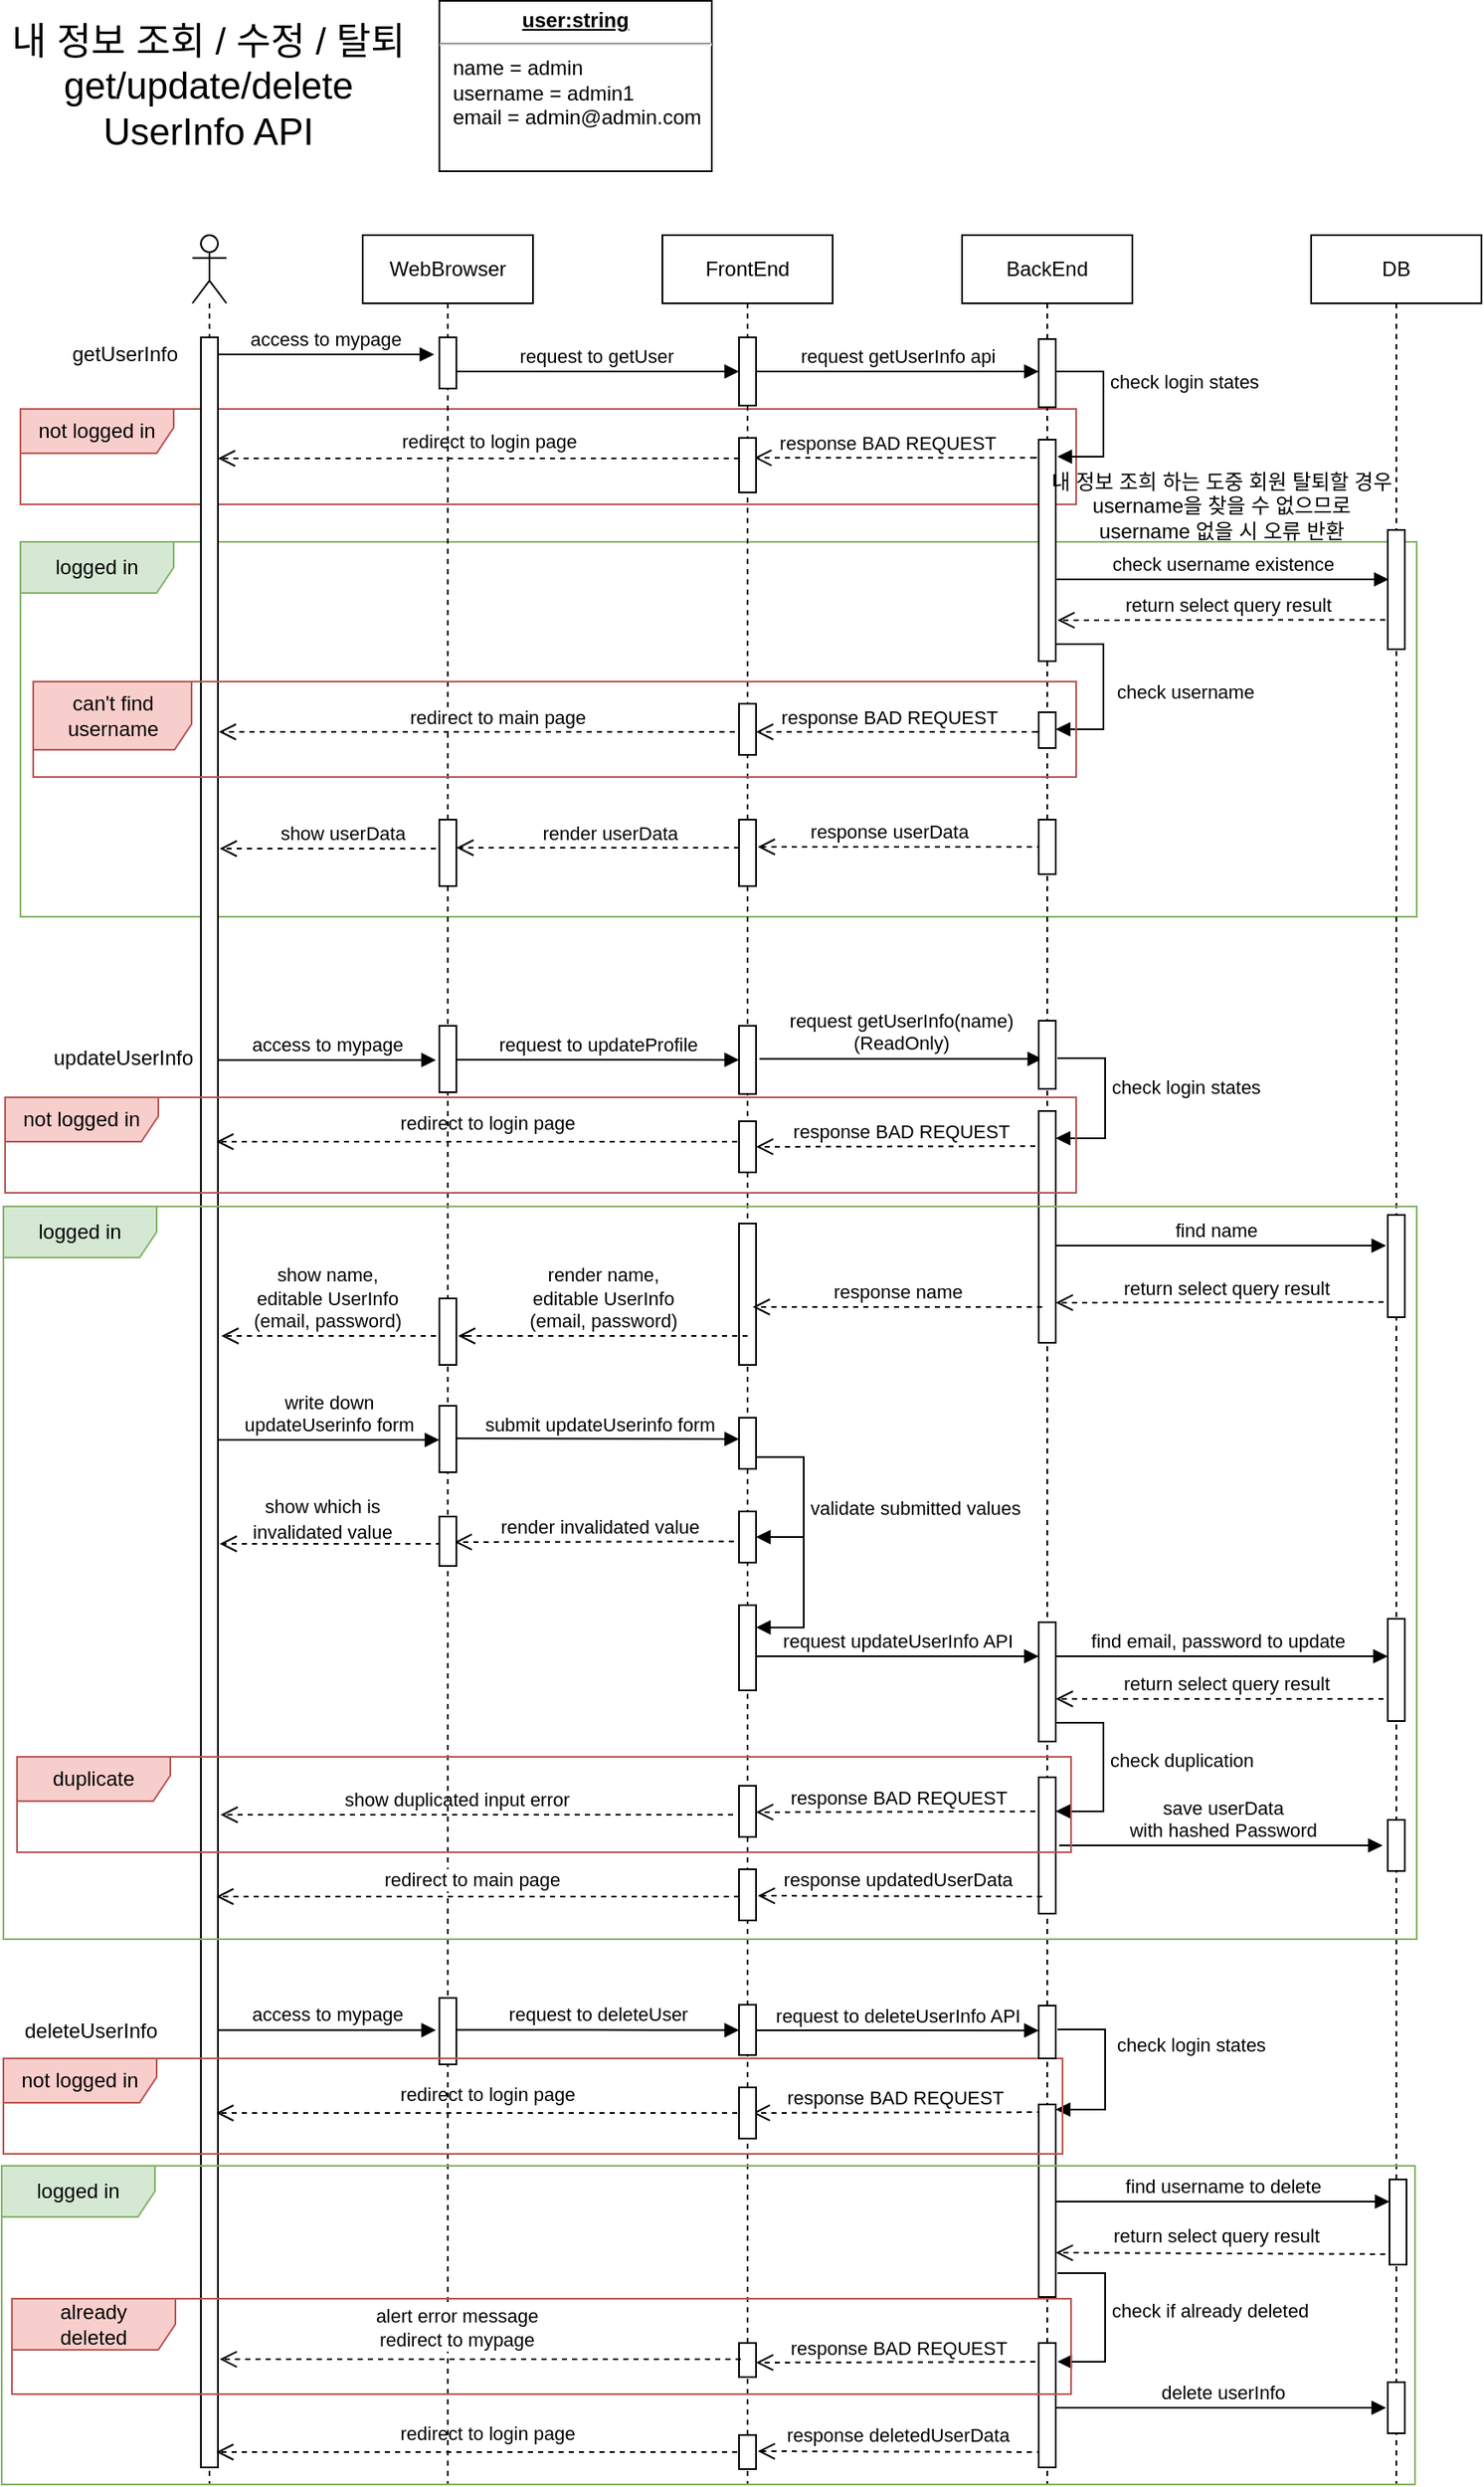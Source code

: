 <mxfile>
    <diagram name="Page-1" id="2YBvvXClWsGukQMizWep">
        <mxGraphModel dx="640" dy="333" grid="1" gridSize="10" guides="1" tooltips="1" connect="1" arrows="1" fold="1" page="1" pageScale="1" pageWidth="850" pageHeight="1100" math="0" shadow="0">
            <root>
                <mxCell id="0"/>
                <mxCell id="1" parent="0"/>
                <mxCell id="114" value="response BAD REQUEST&amp;nbsp;" style="html=1;verticalAlign=bottom;endArrow=open;dashed=1;endSize=8;edgeStyle=elbowEdgeStyle;elbow=vertical;curved=0;rounded=0;" edge="1" parent="1">
                    <mxGeometry x="0.003" relative="1" as="geometry">
                        <mxPoint x="620" y="1261.52" as="sourcePoint"/>
                        <mxPoint x="450" y="1261.99" as="targetPoint"/>
                        <mxPoint as="offset"/>
                    </mxGeometry>
                </mxCell>
                <mxCell id="104" value="response BAD REQUEST" style="html=1;verticalAlign=bottom;endArrow=open;dashed=1;endSize=8;edgeStyle=elbowEdgeStyle;elbow=vertical;curved=0;rounded=0;" edge="1" parent="1">
                    <mxGeometry x="-0.005" relative="1" as="geometry">
                        <mxPoint x="622" y="694.59" as="sourcePoint"/>
                        <mxPoint x="452" y="695.06" as="targetPoint"/>
                        <mxPoint as="offset"/>
                    </mxGeometry>
                </mxCell>
                <mxCell id="ti7OjyQPhwodmMIkzD1--27" value="not logged in" style="shape=umlFrame;whiteSpace=wrap;html=1;pointerEvents=0;fillColor=#f8cecc;strokeColor=#b85450;width=90;height=26;" parent="1" vertex="1">
                    <mxGeometry x="20" y="261.98" width="620" height="56" as="geometry"/>
                </mxCell>
                <mxCell id="96" value="response BAD REQUEST" style="html=1;verticalAlign=bottom;endArrow=open;dashed=1;endSize=8;edgeStyle=elbowEdgeStyle;elbow=vertical;curved=0;rounded=0;" edge="1" parent="1">
                    <mxGeometry x="0.148" relative="1" as="geometry">
                        <mxPoint x="613.95" y="290.67" as="sourcePoint"/>
                        <mxPoint x="450.995" y="290.67" as="targetPoint"/>
                        <mxPoint as="offset"/>
                        <Array as="points">
                            <mxPoint x="623.95" y="290.67"/>
                        </Array>
                    </mxGeometry>
                </mxCell>
                <mxCell id="89" value="find username to delete" style="html=1;verticalAlign=bottom;startArrow=oval;endArrow=block;startSize=8;edgeStyle=elbowEdgeStyle;elbow=horizontal;curved=0;rounded=0;" edge="1" parent="1">
                    <mxGeometry x="0.026" relative="1" as="geometry">
                        <mxPoint x="622" y="1314" as="sourcePoint"/>
                        <mxPoint x="824" y="1314" as="targetPoint"/>
                        <Array as="points">
                            <mxPoint x="811" y="1314"/>
                        </Array>
                        <mxPoint as="offset"/>
                    </mxGeometry>
                </mxCell>
                <mxCell id="82" value="request to deleteUserInfo API" style="html=1;verticalAlign=bottom;startArrow=oval;endArrow=block;startSize=8;edgeStyle=elbowEdgeStyle;elbow=horizontal;curved=0;rounded=0;" parent="1" edge="1">
                    <mxGeometry x="0.026" relative="1" as="geometry">
                        <mxPoint x="448" y="1213.5" as="sourcePoint"/>
                        <mxPoint x="618" y="1213.62" as="targetPoint"/>
                        <Array as="points"/>
                        <mxPoint as="offset"/>
                    </mxGeometry>
                </mxCell>
                <mxCell id="72" value="access to mypage" style="html=1;verticalAlign=bottom;startArrow=oval;endArrow=block;startSize=8;edgeStyle=elbowEdgeStyle;elbow=horizontal;curved=0;rounded=0;" parent="1" edge="1">
                    <mxGeometry x="0.03" relative="1" as="geometry">
                        <mxPoint x="132" y="1213.38" as="sourcePoint"/>
                        <mxPoint x="264" y="1213.38" as="targetPoint"/>
                        <Array as="points">
                            <mxPoint x="190" y="1753.26"/>
                        </Array>
                        <mxPoint as="offset"/>
                    </mxGeometry>
                </mxCell>
                <mxCell id="58" value="show duplicated&amp;nbsp;input error" style="html=1;verticalAlign=bottom;endArrow=open;dashed=1;endSize=8;edgeStyle=elbowEdgeStyle;elbow=vertical;curved=0;rounded=0;" parent="1" edge="1">
                    <mxGeometry x="0.147" relative="1" as="geometry">
                        <mxPoint x="442.48" y="1087" as="sourcePoint"/>
                        <mxPoint x="137.53" y="1087" as="targetPoint"/>
                        <mxPoint as="offset"/>
                        <Array as="points">
                            <mxPoint x="452.48" y="1087"/>
                        </Array>
                    </mxGeometry>
                </mxCell>
                <mxCell id="56" value="response BAD REQUEST&amp;nbsp;" style="html=1;verticalAlign=bottom;endArrow=open;dashed=1;endSize=8;edgeStyle=elbowEdgeStyle;elbow=vertical;curved=0;rounded=0;" parent="1" edge="1">
                    <mxGeometry x="0.003" relative="1" as="geometry">
                        <mxPoint x="622.0" y="1085.02" as="sourcePoint"/>
                        <mxPoint x="452" y="1085.49" as="targetPoint"/>
                        <mxPoint as="offset"/>
                    </mxGeometry>
                </mxCell>
                <mxCell id="53" value="return select query result" style="html=1;verticalAlign=bottom;endArrow=open;dashed=1;endSize=8;edgeStyle=elbowEdgeStyle;elbow=vertical;curved=0;rounded=0;" parent="1" edge="1">
                    <mxGeometry x="-0.005" relative="1" as="geometry">
                        <mxPoint x="826.5" y="1019.004" as="sourcePoint"/>
                        <mxPoint x="628" y="1019.42" as="targetPoint"/>
                        <mxPoint as="offset"/>
                    </mxGeometry>
                </mxCell>
                <mxCell id="52" value="find email, password to update" style="html=1;verticalAlign=bottom;endArrow=none;edgeStyle=elbowEdgeStyle;elbow=vertical;curved=0;rounded=0;startArrow=block;startFill=1;endFill=0;" parent="1" edge="1">
                    <mxGeometry x="0.004" relative="1" as="geometry">
                        <mxPoint x="823" y="994" as="sourcePoint"/>
                        <Array as="points">
                            <mxPoint x="805" y="994"/>
                            <mxPoint x="965" y="894"/>
                        </Array>
                        <mxPoint x="623.7" y="994" as="targetPoint"/>
                        <mxPoint as="offset"/>
                    </mxGeometry>
                </mxCell>
                <mxCell id="48" value="" style="html=1;verticalAlign=bottom;endArrow=open;dashed=1;endSize=8;edgeStyle=elbowEdgeStyle;elbow=vertical;curved=0;rounded=0;" parent="1" edge="1">
                    <mxGeometry relative="1" as="geometry">
                        <mxPoint x="267" y="928" as="sourcePoint"/>
                        <mxPoint x="137" y="928" as="targetPoint"/>
                        <Array as="points">
                            <mxPoint x="217" y="928"/>
                        </Array>
                    </mxGeometry>
                </mxCell>
                <mxCell id="46" value="render invalidated value" style="html=1;verticalAlign=bottom;endArrow=open;dashed=1;endSize=8;edgeStyle=elbowEdgeStyle;elbow=vertical;curved=0;rounded=0;" parent="1" edge="1">
                    <mxGeometry x="-0.0" relative="1" as="geometry">
                        <mxPoint x="445.0" y="926.57" as="sourcePoint"/>
                        <mxPoint x="275" y="927.04" as="targetPoint"/>
                        <mxPoint as="offset"/>
                    </mxGeometry>
                </mxCell>
                <mxCell id="41" value="submit updateUserinfo form" style="html=1;verticalAlign=bottom;startArrow=oval;endArrow=block;startSize=8;edgeStyle=elbowEdgeStyle;elbow=vertical;curved=0;rounded=0;" parent="1" edge="1">
                    <mxGeometry x="0.03" relative="1" as="geometry">
                        <mxPoint x="272" y="866.17" as="sourcePoint"/>
                        <mxPoint x="442" y="866.84" as="targetPoint"/>
                        <Array as="points"/>
                        <mxPoint as="offset"/>
                    </mxGeometry>
                </mxCell>
                <mxCell id="38" value="write down &lt;br&gt;updateUserinfo form" style="html=1;verticalAlign=bottom;startArrow=oval;endArrow=block;startSize=8;edgeStyle=elbowEdgeStyle;elbow=vertical;curved=0;rounded=0;" parent="1" edge="1">
                    <mxGeometry x="0.034" relative="1" as="geometry">
                        <mxPoint x="132" y="867.06" as="sourcePoint"/>
                        <mxPoint x="266" y="867.06" as="targetPoint"/>
                        <Array as="points"/>
                        <mxPoint as="offset"/>
                    </mxGeometry>
                </mxCell>
                <mxCell id="30" value="return select query result" style="html=1;verticalAlign=bottom;endArrow=open;dashed=1;endSize=8;edgeStyle=elbowEdgeStyle;elbow=vertical;curved=0;rounded=0;" parent="1" edge="1">
                    <mxGeometry x="-0.005" relative="1" as="geometry">
                        <mxPoint x="826.5" y="786.054" as="sourcePoint"/>
                        <mxPoint x="628" y="786.47" as="targetPoint"/>
                        <mxPoint as="offset"/>
                    </mxGeometry>
                </mxCell>
                <mxCell id="29" value="find name" style="html=1;verticalAlign=bottom;endArrow=none;edgeStyle=elbowEdgeStyle;elbow=vertical;curved=0;rounded=0;startArrow=block;startFill=1;endFill=0;" parent="1" edge="1">
                    <mxGeometry x="0.004" relative="1" as="geometry">
                        <mxPoint x="822" y="753" as="sourcePoint"/>
                        <Array as="points">
                            <mxPoint x="804" y="753"/>
                            <mxPoint x="964" y="653"/>
                        </Array>
                        <mxPoint x="622.7" y="753" as="targetPoint"/>
                        <mxPoint as="offset"/>
                    </mxGeometry>
                </mxCell>
                <mxCell id="15" value="request to updateProfile" style="html=1;verticalAlign=bottom;startArrow=oval;endArrow=block;startSize=8;edgeStyle=elbowEdgeStyle;elbow=horizontal;curved=0;rounded=0;" parent="1" target="22" edge="1">
                    <mxGeometry x="0.028" relative="1" as="geometry">
                        <mxPoint x="272.0" y="643.88" as="sourcePoint"/>
                        <mxPoint x="404" y="643.88" as="targetPoint"/>
                        <Array as="points"/>
                        <mxPoint as="offset"/>
                    </mxGeometry>
                </mxCell>
                <mxCell id="11" value="access to mypage" style="html=1;verticalAlign=bottom;startArrow=oval;endArrow=block;startSize=8;edgeStyle=elbowEdgeStyle;elbow=horizontal;curved=0;rounded=0;" parent="1" edge="1">
                    <mxGeometry x="0.03" relative="1" as="geometry">
                        <mxPoint x="132" y="644.12" as="sourcePoint"/>
                        <mxPoint x="264" y="644.12" as="targetPoint"/>
                        <Array as="points"/>
                        <mxPoint as="offset"/>
                    </mxGeometry>
                </mxCell>
                <mxCell id="ti7OjyQPhwodmMIkzD1--58" value="response userData" style="html=1;verticalAlign=bottom;endArrow=open;dashed=1;endSize=8;edgeStyle=elbowEdgeStyle;elbow=vertical;curved=0;rounded=0;" parent="1" edge="1">
                    <mxGeometry x="0.083" relative="1" as="geometry">
                        <mxPoint x="620" y="519" as="sourcePoint"/>
                        <mxPoint x="453" y="519.3" as="targetPoint"/>
                        <mxPoint as="offset"/>
                    </mxGeometry>
                </mxCell>
                <mxCell id="ti7OjyQPhwodmMIkzD1--30" value="logged in" style="shape=umlFrame;whiteSpace=wrap;html=1;pointerEvents=0;fillColor=#d5e8d4;strokeColor=#82b366;width=90;height=30;" parent="1" vertex="1">
                    <mxGeometry x="20" y="340" width="820" height="220" as="geometry"/>
                </mxCell>
                <mxCell id="ti7OjyQPhwodmMIkzD1--31" value="check username existence" style="html=1;verticalAlign=bottom;endArrow=none;edgeStyle=elbowEdgeStyle;elbow=vertical;curved=0;rounded=0;startArrow=block;startFill=1;endFill=0;" parent="1" edge="1">
                    <mxGeometry x="-0.027" relative="1" as="geometry">
                        <mxPoint x="823.5" y="362" as="sourcePoint"/>
                        <Array as="points">
                            <mxPoint x="799" y="362"/>
                            <mxPoint x="894" y="260"/>
                        </Array>
                        <mxPoint x="624" y="360" as="targetPoint"/>
                        <mxPoint as="offset"/>
                    </mxGeometry>
                </mxCell>
                <mxCell id="ti7OjyQPhwodmMIkzD1--45" value="response BAD REQUEST" style="html=1;verticalAlign=bottom;endArrow=open;dashed=1;endSize=8;edgeStyle=elbowEdgeStyle;elbow=vertical;curved=0;rounded=0;" parent="1" edge="1">
                    <mxGeometry x="0.148" relative="1" as="geometry">
                        <mxPoint x="614.95" y="451.5" as="sourcePoint"/>
                        <mxPoint x="451.995" y="451.5" as="targetPoint"/>
                        <mxPoint as="offset"/>
                        <Array as="points">
                            <mxPoint x="624.95" y="451.5"/>
                        </Array>
                    </mxGeometry>
                </mxCell>
                <mxCell id="ti7OjyQPhwodmMIkzD1--24" value="return select query result" style="html=1;verticalAlign=bottom;endArrow=open;dashed=1;endSize=8;edgeStyle=elbowEdgeStyle;elbow=vertical;curved=0;rounded=0;" parent="1" edge="1">
                    <mxGeometry x="-0.005" relative="1" as="geometry">
                        <mxPoint x="827.5" y="385.684" as="sourcePoint"/>
                        <mxPoint x="629" y="386.1" as="targetPoint"/>
                        <mxPoint as="offset"/>
                    </mxGeometry>
                </mxCell>
                <mxCell id="ti7OjyQPhwodmMIkzD1--9" value="request to getUser" style="html=1;verticalAlign=bottom;startArrow=oval;endArrow=block;startSize=8;edgeStyle=elbowEdgeStyle;elbow=vertical;curved=0;rounded=0;" parent="1" source="ti7OjyQPhwodmMIkzD1--5" target="aM9ryv3xv72pqoxQDRHE-2" edge="1">
                    <mxGeometry x="0.012" relative="1" as="geometry">
                        <mxPoint x="279.0" y="234.019" as="sourcePoint"/>
                        <mxPoint x="450" y="234" as="targetPoint"/>
                        <Array as="points"/>
                        <mxPoint as="offset"/>
                    </mxGeometry>
                </mxCell>
                <mxCell id="aM9ryv3xv72pqoxQDRHE-3" value="access to mypage" style="html=1;verticalAlign=bottom;startArrow=oval;endArrow=block;startSize=8;edgeStyle=elbowEdgeStyle;elbow=vertical;curved=0;rounded=0;" parent="1" edge="1">
                    <mxGeometry x="0.021" relative="1" as="geometry">
                        <mxPoint x="131" y="230" as="sourcePoint"/>
                        <mxPoint x="263" y="230" as="targetPoint"/>
                        <Array as="points"/>
                        <mxPoint as="offset"/>
                    </mxGeometry>
                </mxCell>
                <mxCell id="aM9ryv3xv72pqoxQDRHE-1" value="FrontEnd" style="shape=umlLifeline;perimeter=lifelinePerimeter;whiteSpace=wrap;html=1;container=0;dropTarget=0;collapsible=0;recursiveResize=0;outlineConnect=0;portConstraint=eastwest;newEdgeStyle={&quot;edgeStyle&quot;:&quot;elbowEdgeStyle&quot;,&quot;elbow&quot;:&quot;vertical&quot;,&quot;curved&quot;:0,&quot;rounded&quot;:0};" parent="1" vertex="1">
                    <mxGeometry x="397" y="160" width="100" height="1320" as="geometry"/>
                </mxCell>
                <mxCell id="aM9ryv3xv72pqoxQDRHE-2" value="" style="html=1;points=[];perimeter=orthogonalPerimeter;outlineConnect=0;targetShapes=umlLifeline;portConstraint=eastwest;newEdgeStyle={&quot;edgeStyle&quot;:&quot;elbowEdgeStyle&quot;,&quot;elbow&quot;:&quot;vertical&quot;,&quot;curved&quot;:0,&quot;rounded&quot;:0};" parent="aM9ryv3xv72pqoxQDRHE-1" vertex="1">
                    <mxGeometry x="45" y="60" width="10" height="40" as="geometry"/>
                </mxCell>
                <mxCell id="aM9ryv3xv72pqoxQDRHE-5" value="BackEnd" style="shape=umlLifeline;perimeter=lifelinePerimeter;whiteSpace=wrap;html=1;container=0;dropTarget=0;collapsible=0;recursiveResize=0;outlineConnect=0;portConstraint=eastwest;newEdgeStyle={&quot;edgeStyle&quot;:&quot;elbowEdgeStyle&quot;,&quot;elbow&quot;:&quot;vertical&quot;,&quot;curved&quot;:0,&quot;rounded&quot;:0};" parent="1" vertex="1">
                    <mxGeometry x="573" y="160" width="100" height="1320" as="geometry"/>
                </mxCell>
                <mxCell id="aM9ryv3xv72pqoxQDRHE-6" value="" style="html=1;points=[];perimeter=orthogonalPerimeter;outlineConnect=0;targetShapes=umlLifeline;portConstraint=eastwest;newEdgeStyle={&quot;edgeStyle&quot;:&quot;elbowEdgeStyle&quot;,&quot;elbow&quot;:&quot;vertical&quot;,&quot;curved&quot;:0,&quot;rounded&quot;:0};" parent="aM9ryv3xv72pqoxQDRHE-5" vertex="1">
                    <mxGeometry x="45" y="120" width="10" height="130" as="geometry"/>
                </mxCell>
                <mxCell id="ti7OjyQPhwodmMIkzD1--40" value="" style="html=1;points=[];perimeter=orthogonalPerimeter;outlineConnect=0;targetShapes=umlLifeline;portConstraint=eastwest;newEdgeStyle={&quot;edgeStyle&quot;:&quot;elbowEdgeStyle&quot;,&quot;elbow&quot;:&quot;vertical&quot;,&quot;curved&quot;:0,&quot;rounded&quot;:0};" parent="aM9ryv3xv72pqoxQDRHE-5" vertex="1">
                    <mxGeometry x="45" y="280" width="10" height="21" as="geometry"/>
                </mxCell>
                <mxCell id="ti7OjyQPhwodmMIkzD1--1" value="" style="shape=umlLifeline;perimeter=lifelinePerimeter;whiteSpace=wrap;html=1;container=1;dropTarget=0;collapsible=0;recursiveResize=0;outlineConnect=0;portConstraint=eastwest;newEdgeStyle={&quot;edgeStyle&quot;:&quot;elbowEdgeStyle&quot;,&quot;elbow&quot;:&quot;vertical&quot;,&quot;curved&quot;:0,&quot;rounded&quot;:0};participant=umlActor;" parent="1" vertex="1">
                    <mxGeometry x="121" y="160" width="20" height="1320" as="geometry"/>
                </mxCell>
                <mxCell id="ti7OjyQPhwodmMIkzD1--8" value="" style="html=1;points=[];perimeter=orthogonalPerimeter;outlineConnect=0;targetShapes=umlLifeline;portConstraint=eastwest;newEdgeStyle={&quot;edgeStyle&quot;:&quot;elbowEdgeStyle&quot;,&quot;elbow&quot;:&quot;vertical&quot;,&quot;curved&quot;:0,&quot;rounded&quot;:0};" parent="ti7OjyQPhwodmMIkzD1--1" vertex="1">
                    <mxGeometry x="5" y="60" width="10" height="1250" as="geometry"/>
                </mxCell>
                <mxCell id="ti7OjyQPhwodmMIkzD1--3" value="&lt;font style=&quot;font-size: 22px;&quot;&gt;내 정보 조회 / 수정 / 탈퇴&lt;br&gt;get/update/delete UserInfo API&lt;br&gt;&lt;/font&gt;" style="text;html=1;strokeColor=none;fillColor=none;align=center;verticalAlign=middle;whiteSpace=wrap;rounded=0;" parent="1" vertex="1">
                    <mxGeometry x="11" y="35" width="239" height="75" as="geometry"/>
                </mxCell>
                <mxCell id="ti7OjyQPhwodmMIkzD1--4" value="&lt;p style=&quot;margin:0px;margin-top:4px;text-align:center;text-decoration:underline;&quot;&gt;&lt;b&gt;user:string&lt;/b&gt;&lt;/p&gt;&lt;hr&gt;&lt;p style=&quot;margin:0px;margin-left:8px;&quot;&gt;name = admin&lt;br&gt;username = admin1&lt;br&gt;&lt;/p&gt;&lt;p style=&quot;margin:0px;margin-left:8px;&quot;&gt;email = admin@admin.com&lt;/p&gt;" style="verticalAlign=top;align=left;overflow=fill;fontSize=12;fontFamily=Helvetica;html=1;whiteSpace=wrap;" parent="1" vertex="1">
                    <mxGeometry x="266" y="22.5" width="160" height="100" as="geometry"/>
                </mxCell>
                <mxCell id="ti7OjyQPhwodmMIkzD1--5" value="WebBrowser" style="shape=umlLifeline;perimeter=lifelinePerimeter;whiteSpace=wrap;html=1;container=1;dropTarget=0;collapsible=0;recursiveResize=0;outlineConnect=0;portConstraint=eastwest;newEdgeStyle={&quot;edgeStyle&quot;:&quot;elbowEdgeStyle&quot;,&quot;elbow&quot;:&quot;vertical&quot;,&quot;curved&quot;:0,&quot;rounded&quot;:0};" parent="1" vertex="1">
                    <mxGeometry x="221" y="160" width="100" height="1320" as="geometry"/>
                </mxCell>
                <mxCell id="ti7OjyQPhwodmMIkzD1--7" value="" style="html=1;points=[];perimeter=orthogonalPerimeter;outlineConnect=0;targetShapes=umlLifeline;portConstraint=eastwest;newEdgeStyle={&quot;edgeStyle&quot;:&quot;elbowEdgeStyle&quot;,&quot;elbow&quot;:&quot;vertical&quot;,&quot;curved&quot;:0,&quot;rounded&quot;:0};" parent="ti7OjyQPhwodmMIkzD1--5" vertex="1">
                    <mxGeometry x="45" y="60" width="10" height="30" as="geometry"/>
                </mxCell>
                <mxCell id="ti7OjyQPhwodmMIkzD1--6" value="DB" style="shape=umlLifeline;perimeter=lifelinePerimeter;whiteSpace=wrap;html=1;container=1;dropTarget=0;collapsible=0;recursiveResize=0;outlineConnect=0;portConstraint=eastwest;newEdgeStyle={&quot;edgeStyle&quot;:&quot;elbowEdgeStyle&quot;,&quot;elbow&quot;:&quot;vertical&quot;,&quot;curved&quot;:0,&quot;rounded&quot;:0};" parent="1" vertex="1">
                    <mxGeometry x="778" y="160" width="100" height="1320" as="geometry"/>
                </mxCell>
                <mxCell id="ti7OjyQPhwodmMIkzD1--38" value="" style="html=1;points=[];perimeter=orthogonalPerimeter;outlineConnect=0;targetShapes=umlLifeline;portConstraint=eastwest;newEdgeStyle={&quot;edgeStyle&quot;:&quot;elbowEdgeStyle&quot;,&quot;elbow&quot;:&quot;vertical&quot;,&quot;curved&quot;:0,&quot;rounded&quot;:0};" parent="ti7OjyQPhwodmMIkzD1--6" vertex="1">
                    <mxGeometry x="45" y="173" width="10" height="70" as="geometry"/>
                </mxCell>
                <mxCell id="ti7OjyQPhwodmMIkzD1--29" value="" style="html=1;verticalAlign=bottom;endArrow=open;dashed=1;endSize=8;edgeStyle=elbowEdgeStyle;elbow=vertical;curved=0;rounded=0;" parent="1" edge="1">
                    <mxGeometry relative="1" as="geometry">
                        <mxPoint x="442" y="291" as="sourcePoint"/>
                        <mxPoint x="136" y="291" as="targetPoint"/>
                        <Array as="points">
                            <mxPoint x="370" y="291"/>
                        </Array>
                    </mxGeometry>
                </mxCell>
                <mxCell id="ti7OjyQPhwodmMIkzD1--34" value="&lt;font style=&quot;font-size: 11px;&quot;&gt;redirect to login page&lt;br&gt;&lt;/font&gt;" style="text;html=1;align=center;verticalAlign=middle;resizable=0;points=[];autosize=1;strokeColor=none;fillColor=none;" parent="1" vertex="1">
                    <mxGeometry x="230" y="266" width="130" height="30" as="geometry"/>
                </mxCell>
                <mxCell id="ti7OjyQPhwodmMIkzD1--42" value="check username" style="html=1;align=left;spacingLeft=2;endArrow=block;rounded=0;edgeStyle=orthogonalEdgeStyle;curved=0;rounded=0;" parent="1" edge="1">
                    <mxGeometry x="0.056" y="4" relative="1" as="geometry">
                        <mxPoint x="628" y="400" as="sourcePoint"/>
                        <Array as="points">
                            <mxPoint x="656" y="400"/>
                            <mxPoint x="656" y="450"/>
                        </Array>
                        <mxPoint x="628" y="450" as="targetPoint"/>
                        <mxPoint as="offset"/>
                    </mxGeometry>
                </mxCell>
                <mxCell id="ti7OjyQPhwodmMIkzD1--46" value="" style="html=1;points=[];perimeter=orthogonalPerimeter;outlineConnect=0;targetShapes=umlLifeline;portConstraint=eastwest;newEdgeStyle={&quot;edgeStyle&quot;:&quot;elbowEdgeStyle&quot;,&quot;elbow&quot;:&quot;vertical&quot;,&quot;curved&quot;:0,&quot;rounded&quot;:0};" parent="1" vertex="1">
                    <mxGeometry x="442" y="435" width="10" height="30" as="geometry"/>
                </mxCell>
                <mxCell id="ti7OjyQPhwodmMIkzD1--54" value="" style="html=1;points=[];perimeter=orthogonalPerimeter;outlineConnect=0;targetShapes=umlLifeline;portConstraint=eastwest;newEdgeStyle={&quot;edgeStyle&quot;:&quot;elbowEdgeStyle&quot;,&quot;elbow&quot;:&quot;vertical&quot;,&quot;curved&quot;:0,&quot;rounded&quot;:0};" parent="1" vertex="1">
                    <mxGeometry x="618" y="503" width="10" height="32" as="geometry"/>
                </mxCell>
                <mxCell id="ti7OjyQPhwodmMIkzD1--59" value="show userData" style="html=1;verticalAlign=bottom;endArrow=open;dashed=1;endSize=8;edgeStyle=elbowEdgeStyle;elbow=vertical;curved=0;rounded=0;" parent="1" edge="1">
                    <mxGeometry x="-0.077" relative="1" as="geometry">
                        <mxPoint x="270" y="520" as="sourcePoint"/>
                        <mxPoint x="137" y="520.02" as="targetPoint"/>
                        <mxPoint as="offset"/>
                        <Array as="points"/>
                    </mxGeometry>
                </mxCell>
                <mxCell id="ti7OjyQPhwodmMIkzD1--67" value="" style="html=1;points=[];perimeter=orthogonalPerimeter;outlineConnect=0;targetShapes=umlLifeline;portConstraint=eastwest;newEdgeStyle={&quot;edgeStyle&quot;:&quot;elbowEdgeStyle&quot;,&quot;elbow&quot;:&quot;vertical&quot;,&quot;curved&quot;:0,&quot;rounded&quot;:0};" parent="1" vertex="1">
                    <mxGeometry x="442" y="503" width="10" height="39" as="geometry"/>
                </mxCell>
                <mxCell id="2" value="redirect to main page" style="html=1;verticalAlign=bottom;endArrow=open;dashed=1;endSize=8;edgeStyle=elbowEdgeStyle;elbow=vertical;curved=0;rounded=0;" parent="1" edge="1">
                    <mxGeometry x="-0.077" relative="1" as="geometry">
                        <mxPoint x="439.5" y="451.5" as="sourcePoint"/>
                        <mxPoint x="136.5" y="451.5" as="targetPoint"/>
                        <mxPoint as="offset"/>
                        <Array as="points">
                            <mxPoint x="349.5" y="451.5"/>
                        </Array>
                    </mxGeometry>
                </mxCell>
                <mxCell id="6" value="내 정보 조희 하는 도중 회원 탈퇴할 경우&lt;br&gt;username을 찾을 수 없으므로&lt;br&gt;username 없을 시 오류 반환" style="text;html=1;align=center;verticalAlign=middle;resizable=0;points=[];autosize=1;strokeColor=none;fillColor=none;fontSize=12;fontFamily=Helvetica;fontColor=default;" parent="1" vertex="1">
                    <mxGeometry x="620" y="289" width="210" height="60" as="geometry"/>
                </mxCell>
                <mxCell id="7" value="can't find username" style="shape=umlFrame;whiteSpace=wrap;html=1;pointerEvents=0;fillColor=#f8cecc;strokeColor=#b85450;width=93;height=40;" parent="1" vertex="1">
                    <mxGeometry x="27.5" y="422" width="612.5" height="56" as="geometry"/>
                </mxCell>
                <mxCell id="9" value="" style="html=1;points=[];perimeter=orthogonalPerimeter;outlineConnect=0;targetShapes=umlLifeline;portConstraint=eastwest;newEdgeStyle={&quot;edgeStyle&quot;:&quot;elbowEdgeStyle&quot;,&quot;elbow&quot;:&quot;vertical&quot;,&quot;curved&quot;:0,&quot;rounded&quot;:0};" parent="1" vertex="1">
                    <mxGeometry x="266" y="503" width="10" height="39" as="geometry"/>
                </mxCell>
                <mxCell id="10" value="render userData" style="html=1;verticalAlign=bottom;endArrow=open;dashed=1;endSize=8;edgeStyle=elbowEdgeStyle;elbow=vertical;curved=0;rounded=0;" parent="1" source="ti7OjyQPhwodmMIkzD1--67" edge="1">
                    <mxGeometry x="-0.08" relative="1" as="geometry">
                        <mxPoint x="409" y="519.34" as="sourcePoint"/>
                        <mxPoint x="276" y="519.36" as="targetPoint"/>
                        <mxPoint as="offset"/>
                        <Array as="points"/>
                    </mxGeometry>
                </mxCell>
                <mxCell id="12" value="" style="html=1;points=[];perimeter=orthogonalPerimeter;outlineConnect=0;targetShapes=umlLifeline;portConstraint=eastwest;newEdgeStyle={&quot;edgeStyle&quot;:&quot;elbowEdgeStyle&quot;,&quot;elbow&quot;:&quot;vertical&quot;,&quot;curved&quot;:0,&quot;rounded&quot;:0};" parent="1" vertex="1">
                    <mxGeometry x="266" y="624" width="10" height="39" as="geometry"/>
                </mxCell>
                <mxCell id="13" value="getUserInfo" style="text;html=1;align=center;verticalAlign=middle;resizable=0;points=[];autosize=1;strokeColor=none;fillColor=none;fontSize=12;fontFamily=Helvetica;fontColor=default;" parent="1" vertex="1">
                    <mxGeometry x="36" y="215" width="90" height="30" as="geometry"/>
                </mxCell>
                <mxCell id="14" value="updateUserInfo" style="text;html=1;align=center;verticalAlign=middle;resizable=0;points=[];autosize=1;strokeColor=none;fillColor=none;fontSize=12;fontFamily=Helvetica;fontColor=default;" parent="1" vertex="1">
                    <mxGeometry x="25" y="628" width="110" height="30" as="geometry"/>
                </mxCell>
                <mxCell id="19" value="" style="html=1;verticalAlign=bottom;endArrow=open;dashed=1;endSize=8;edgeStyle=elbowEdgeStyle;elbow=vertical;curved=0;rounded=0;" parent="1" edge="1">
                    <mxGeometry relative="1" as="geometry">
                        <mxPoint x="441" y="692" as="sourcePoint"/>
                        <mxPoint x="135" y="692" as="targetPoint"/>
                        <Array as="points">
                            <mxPoint x="369" y="692"/>
                        </Array>
                    </mxGeometry>
                </mxCell>
                <mxCell id="20" value="&lt;font style=&quot;font-size: 11px;&quot;&gt;redirect to login page&lt;br&gt;&lt;/font&gt;" style="text;html=1;align=center;verticalAlign=middle;resizable=0;points=[];autosize=1;strokeColor=none;fillColor=none;" parent="1" vertex="1">
                    <mxGeometry x="229" y="666" width="130" height="30" as="geometry"/>
                </mxCell>
                <mxCell id="21" value="check login states" style="html=1;align=left;spacingLeft=2;endArrow=block;rounded=0;edgeStyle=orthogonalEdgeStyle;curved=0;rounded=0;" parent="1" target="27" edge="1">
                    <mxGeometry x="-0.135" relative="1" as="geometry">
                        <mxPoint x="629" y="642.954" as="sourcePoint"/>
                        <Array as="points">
                            <mxPoint x="657" y="643"/>
                            <mxPoint x="657" y="690"/>
                        </Array>
                        <mxPoint x="628" y="721" as="targetPoint"/>
                        <mxPoint as="offset"/>
                    </mxGeometry>
                </mxCell>
                <mxCell id="22" value="" style="html=1;points=[];perimeter=orthogonalPerimeter;outlineConnect=0;targetShapes=umlLifeline;portConstraint=eastwest;newEdgeStyle={&quot;edgeStyle&quot;:&quot;elbowEdgeStyle&quot;,&quot;elbow&quot;:&quot;vertical&quot;,&quot;curved&quot;:0,&quot;rounded&quot;:0};" parent="1" vertex="1">
                    <mxGeometry x="442" y="624" width="10" height="40" as="geometry"/>
                </mxCell>
                <mxCell id="23" value="" style="html=1;points=[];perimeter=orthogonalPerimeter;outlineConnect=0;targetShapes=umlLifeline;portConstraint=eastwest;newEdgeStyle={&quot;edgeStyle&quot;:&quot;elbowEdgeStyle&quot;,&quot;elbow&quot;:&quot;vertical&quot;,&quot;curved&quot;:0,&quot;rounded&quot;:0};" parent="1" vertex="1">
                    <mxGeometry x="442" y="680" width="10" height="30" as="geometry"/>
                </mxCell>
                <mxCell id="25" value="" style="html=1;points=[];perimeter=orthogonalPerimeter;outlineConnect=0;targetShapes=umlLifeline;portConstraint=eastwest;newEdgeStyle={&quot;edgeStyle&quot;:&quot;elbowEdgeStyle&quot;,&quot;elbow&quot;:&quot;vertical&quot;,&quot;curved&quot;:0,&quot;rounded&quot;:0};" parent="1" vertex="1">
                    <mxGeometry x="442" y="740" width="10" height="83" as="geometry"/>
                </mxCell>
                <mxCell id="26" value="request getUserInfo(name)&lt;br&gt;(ReadOnly)" style="html=1;verticalAlign=bottom;endArrow=none;edgeStyle=elbowEdgeStyle;elbow=vertical;curved=0;rounded=0;startArrow=block;startFill=1;endFill=0;" parent="1" edge="1">
                    <mxGeometry x="0.004" relative="1" as="geometry">
                        <mxPoint x="620" y="643.41" as="sourcePoint"/>
                        <Array as="points">
                            <mxPoint x="602" y="643.41"/>
                            <mxPoint x="762" y="543.41"/>
                        </Array>
                        <mxPoint x="454" y="643.41" as="targetPoint"/>
                        <mxPoint as="offset"/>
                    </mxGeometry>
                </mxCell>
                <mxCell id="27" value="" style="html=1;points=[];perimeter=orthogonalPerimeter;outlineConnect=0;targetShapes=umlLifeline;portConstraint=eastwest;newEdgeStyle={&quot;edgeStyle&quot;:&quot;elbowEdgeStyle&quot;,&quot;elbow&quot;:&quot;vertical&quot;,&quot;curved&quot;:0,&quot;rounded&quot;:0};" parent="1" vertex="1">
                    <mxGeometry x="618" y="674" width="10" height="136" as="geometry"/>
                </mxCell>
                <mxCell id="28" value="" style="html=1;points=[];perimeter=orthogonalPerimeter;outlineConnect=0;targetShapes=umlLifeline;portConstraint=eastwest;newEdgeStyle={&quot;edgeStyle&quot;:&quot;elbowEdgeStyle&quot;,&quot;elbow&quot;:&quot;vertical&quot;,&quot;curved&quot;:0,&quot;rounded&quot;:0};" parent="1" vertex="1">
                    <mxGeometry x="823" y="735" width="10" height="60" as="geometry"/>
                </mxCell>
                <mxCell id="31" value="response name" style="html=1;verticalAlign=bottom;endArrow=open;dashed=1;endSize=8;edgeStyle=elbowEdgeStyle;elbow=vertical;curved=0;rounded=0;" parent="1" edge="1">
                    <mxGeometry x="-0.005" relative="1" as="geometry">
                        <mxPoint x="620" y="789" as="sourcePoint"/>
                        <mxPoint x="450" y="789.47" as="targetPoint"/>
                        <mxPoint as="offset"/>
                    </mxGeometry>
                </mxCell>
                <mxCell id="33" value="request updateUserInfo API" style="html=1;verticalAlign=bottom;endArrow=none;edgeStyle=elbowEdgeStyle;elbow=vertical;curved=0;rounded=0;startArrow=block;startFill=1;endFill=0;" parent="1" edge="1">
                    <mxGeometry x="0.004" relative="1" as="geometry">
                        <mxPoint x="618" y="994" as="sourcePoint"/>
                        <Array as="points">
                            <mxPoint x="600" y="994"/>
                            <mxPoint x="760" y="894"/>
                        </Array>
                        <mxPoint x="452" y="994" as="targetPoint"/>
                        <mxPoint as="offset"/>
                    </mxGeometry>
                </mxCell>
                <mxCell id="34" value="" style="html=1;points=[];perimeter=orthogonalPerimeter;outlineConnect=0;targetShapes=umlLifeline;portConstraint=eastwest;newEdgeStyle={&quot;edgeStyle&quot;:&quot;elbowEdgeStyle&quot;,&quot;elbow&quot;:&quot;vertical&quot;,&quot;curved&quot;:0,&quot;rounded&quot;:0};" parent="1" vertex="1">
                    <mxGeometry x="618" y="974" width="10" height="70" as="geometry"/>
                </mxCell>
                <mxCell id="35" value="render name,&lt;br&gt;editable UserInfo&lt;br&gt;(email, password)" style="html=1;verticalAlign=bottom;endArrow=open;dashed=1;endSize=8;edgeStyle=elbowEdgeStyle;elbow=vertical;curved=0;rounded=0;" parent="1" edge="1">
                    <mxGeometry x="-0.005" relative="1" as="geometry">
                        <mxPoint x="447" y="806" as="sourcePoint"/>
                        <mxPoint x="277" y="806.47" as="targetPoint"/>
                        <mxPoint as="offset"/>
                    </mxGeometry>
                </mxCell>
                <mxCell id="36" value="show name,&lt;br&gt;editable UserInfo&lt;br&gt;(email, password)" style="html=1;verticalAlign=bottom;endArrow=open;dashed=1;endSize=8;edgeStyle=elbowEdgeStyle;elbow=vertical;curved=0;rounded=0;" parent="1" edge="1">
                    <mxGeometry x="0.141" relative="1" as="geometry">
                        <mxPoint x="282" y="806" as="sourcePoint"/>
                        <mxPoint x="138" y="806.47" as="targetPoint"/>
                        <mxPoint as="offset"/>
                    </mxGeometry>
                </mxCell>
                <mxCell id="37" value="" style="html=1;points=[];perimeter=orthogonalPerimeter;outlineConnect=0;targetShapes=umlLifeline;portConstraint=eastwest;newEdgeStyle={&quot;edgeStyle&quot;:&quot;elbowEdgeStyle&quot;,&quot;elbow&quot;:&quot;vertical&quot;,&quot;curved&quot;:0,&quot;rounded&quot;:0};" parent="1" vertex="1">
                    <mxGeometry x="266" y="784" width="10" height="39" as="geometry"/>
                </mxCell>
                <mxCell id="39" value="" style="html=1;points=[];perimeter=orthogonalPerimeter;outlineConnect=0;targetShapes=umlLifeline;portConstraint=eastwest;newEdgeStyle={&quot;edgeStyle&quot;:&quot;elbowEdgeStyle&quot;,&quot;elbow&quot;:&quot;vertical&quot;,&quot;curved&quot;:0,&quot;rounded&quot;:0};" parent="1" vertex="1">
                    <mxGeometry x="266" y="847" width="10" height="39" as="geometry"/>
                </mxCell>
                <mxCell id="42" value="" style="html=1;points=[];perimeter=orthogonalPerimeter;outlineConnect=0;targetShapes=umlLifeline;portConstraint=eastwest;newEdgeStyle={&quot;edgeStyle&quot;:&quot;elbowEdgeStyle&quot;,&quot;elbow&quot;:&quot;vertical&quot;,&quot;curved&quot;:0,&quot;rounded&quot;:0};" parent="1" vertex="1">
                    <mxGeometry x="442" y="854" width="10" height="30" as="geometry"/>
                </mxCell>
                <mxCell id="43" value="validate submitted values" style="html=1;align=left;spacingLeft=2;endArrow=block;rounded=0;edgeStyle=orthogonalEdgeStyle;curved=0;rounded=0;" parent="1" edge="1">
                    <mxGeometry x="-0.257" relative="1" as="geometry">
                        <mxPoint x="452.0" y="877.084" as="sourcePoint"/>
                        <Array as="points">
                            <mxPoint x="480" y="877"/>
                            <mxPoint x="480" y="977"/>
                        </Array>
                        <mxPoint x="452" y="977.059" as="targetPoint"/>
                        <mxPoint as="offset"/>
                    </mxGeometry>
                </mxCell>
                <mxCell id="44" value="" style="endArrow=block;endFill=1;html=1;edgeStyle=orthogonalEdgeStyle;align=left;verticalAlign=top;rounded=0;" parent="1" edge="1">
                    <mxGeometry x="-1" relative="1" as="geometry">
                        <mxPoint x="460.0" y="924" as="sourcePoint"/>
                        <mxPoint x="452" y="924.006" as="targetPoint"/>
                        <Array as="points">
                            <mxPoint x="480" y="924"/>
                        </Array>
                    </mxGeometry>
                </mxCell>
                <mxCell id="45" value="" style="html=1;points=[];perimeter=orthogonalPerimeter;outlineConnect=0;targetShapes=umlLifeline;portConstraint=eastwest;newEdgeStyle={&quot;edgeStyle&quot;:&quot;elbowEdgeStyle&quot;,&quot;elbow&quot;:&quot;vertical&quot;,&quot;curved&quot;:0,&quot;rounded&quot;:0};" parent="1" vertex="1">
                    <mxGeometry x="442" y="909" width="10" height="30" as="geometry"/>
                </mxCell>
                <mxCell id="47" value="" style="html=1;points=[];perimeter=orthogonalPerimeter;outlineConnect=0;targetShapes=umlLifeline;portConstraint=eastwest;newEdgeStyle={&quot;edgeStyle&quot;:&quot;elbowEdgeStyle&quot;,&quot;elbow&quot;:&quot;vertical&quot;,&quot;curved&quot;:0,&quot;rounded&quot;:0};" parent="1" vertex="1">
                    <mxGeometry x="266" y="912" width="10" height="29" as="geometry"/>
                </mxCell>
                <mxCell id="49" value="&lt;font style=&quot;font-size: 11px;&quot;&gt;show which is &lt;br&gt;invalidated value&lt;/font&gt;" style="text;html=1;align=center;verticalAlign=middle;resizable=0;points=[];autosize=1;strokeColor=none;fillColor=none;" parent="1" vertex="1">
                    <mxGeometry x="142" y="893" width="110" height="40" as="geometry"/>
                </mxCell>
                <mxCell id="50" value="" style="html=1;points=[];perimeter=orthogonalPerimeter;outlineConnect=0;targetShapes=umlLifeline;portConstraint=eastwest;newEdgeStyle={&quot;edgeStyle&quot;:&quot;elbowEdgeStyle&quot;,&quot;elbow&quot;:&quot;vertical&quot;,&quot;curved&quot;:0,&quot;rounded&quot;:0};" parent="1" vertex="1">
                    <mxGeometry x="442" y="964" width="10" height="50" as="geometry"/>
                </mxCell>
                <mxCell id="51" value="" style="html=1;points=[];perimeter=orthogonalPerimeter;outlineConnect=0;targetShapes=umlLifeline;portConstraint=eastwest;newEdgeStyle={&quot;edgeStyle&quot;:&quot;elbowEdgeStyle&quot;,&quot;elbow&quot;:&quot;vertical&quot;,&quot;curved&quot;:0,&quot;rounded&quot;:0};" parent="1" vertex="1">
                    <mxGeometry x="823" y="972" width="10" height="60" as="geometry"/>
                </mxCell>
                <mxCell id="54" value="check duplication" style="html=1;align=left;spacingLeft=2;endArrow=block;rounded=0;edgeStyle=orthogonalEdgeStyle;curved=0;rounded=0;" parent="1" target="55" edge="1">
                    <mxGeometry x="-0.074" relative="1" as="geometry">
                        <mxPoint x="628" y="1033.004" as="sourcePoint"/>
                        <Array as="points">
                            <mxPoint x="656" y="1033"/>
                            <mxPoint x="656" y="1085"/>
                        </Array>
                        <mxPoint x="628" y="1132.92" as="targetPoint"/>
                        <mxPoint as="offset"/>
                    </mxGeometry>
                </mxCell>
                <mxCell id="55" value="" style="html=1;points=[];perimeter=orthogonalPerimeter;outlineConnect=0;targetShapes=umlLifeline;portConstraint=eastwest;newEdgeStyle={&quot;edgeStyle&quot;:&quot;elbowEdgeStyle&quot;,&quot;elbow&quot;:&quot;vertical&quot;,&quot;curved&quot;:0,&quot;rounded&quot;:0};" parent="1" vertex="1">
                    <mxGeometry x="618" y="1065" width="10" height="80" as="geometry"/>
                </mxCell>
                <mxCell id="57" value="" style="html=1;points=[];perimeter=orthogonalPerimeter;outlineConnect=0;targetShapes=umlLifeline;portConstraint=eastwest;newEdgeStyle={&quot;edgeStyle&quot;:&quot;elbowEdgeStyle&quot;,&quot;elbow&quot;:&quot;vertical&quot;,&quot;curved&quot;:0,&quot;rounded&quot;:0};" parent="1" vertex="1">
                    <mxGeometry x="442" y="1070" width="10" height="30" as="geometry"/>
                </mxCell>
                <mxCell id="59" value="save userData &lt;br&gt;with hashed Password" style="html=1;verticalAlign=bottom;startArrow=none;endArrow=block;startSize=8;edgeStyle=elbowEdgeStyle;elbow=vertical;curved=0;rounded=0;startFill=0;" parent="1" edge="1">
                    <mxGeometry x="0.01" relative="1" as="geometry">
                        <mxPoint x="630" y="1105" as="sourcePoint"/>
                        <mxPoint x="820" y="1105" as="targetPoint"/>
                        <Array as="points">
                            <mxPoint x="730" y="1105"/>
                        </Array>
                        <mxPoint as="offset"/>
                    </mxGeometry>
                </mxCell>
                <mxCell id="60" value="" style="html=1;points=[];perimeter=orthogonalPerimeter;outlineConnect=0;targetShapes=umlLifeline;portConstraint=eastwest;newEdgeStyle={&quot;edgeStyle&quot;:&quot;elbowEdgeStyle&quot;,&quot;elbow&quot;:&quot;vertical&quot;,&quot;curved&quot;:0,&quot;rounded&quot;:0};" parent="1" vertex="1">
                    <mxGeometry x="823" y="1090" width="10" height="30" as="geometry"/>
                </mxCell>
                <mxCell id="61" value="response updatedUserData" style="html=1;verticalAlign=bottom;endArrow=open;dashed=1;endSize=8;edgeStyle=elbowEdgeStyle;elbow=vertical;curved=0;rounded=0;" parent="1" edge="1">
                    <mxGeometry x="0.027" y="-1" relative="1" as="geometry">
                        <mxPoint x="620" y="1135" as="sourcePoint"/>
                        <mxPoint x="453" y="1134.14" as="targetPoint"/>
                        <mxPoint as="offset"/>
                    </mxGeometry>
                </mxCell>
                <mxCell id="62" value="" style="html=1;points=[];perimeter=orthogonalPerimeter;outlineConnect=0;targetShapes=umlLifeline;portConstraint=eastwest;newEdgeStyle={&quot;edgeStyle&quot;:&quot;elbowEdgeStyle&quot;,&quot;elbow&quot;:&quot;vertical&quot;,&quot;curved&quot;:0,&quot;rounded&quot;:0};" parent="1" vertex="1">
                    <mxGeometry x="442" y="1119" width="10" height="30" as="geometry"/>
                </mxCell>
                <mxCell id="63" value="not logged in" style="shape=umlFrame;whiteSpace=wrap;html=1;pointerEvents=0;fillColor=#f8cecc;strokeColor=#b85450;width=90;height=26;" parent="1" vertex="1">
                    <mxGeometry x="11" y="666" width="629" height="56" as="geometry"/>
                </mxCell>
                <mxCell id="66" value="duplicate" style="shape=umlFrame;whiteSpace=wrap;html=1;pointerEvents=0;fillColor=#f8cecc;strokeColor=#b85450;width=90;height=26;" parent="1" vertex="1">
                    <mxGeometry x="18" y="1053" width="619" height="56" as="geometry"/>
                </mxCell>
                <mxCell id="67" value="logged in" style="shape=umlFrame;whiteSpace=wrap;html=1;pointerEvents=0;fillColor=#d5e8d4;strokeColor=#82b366;width=90;height=30;" parent="1" vertex="1">
                    <mxGeometry x="10" y="730" width="830" height="430" as="geometry"/>
                </mxCell>
                <mxCell id="71" value="deleteUserInfo" style="text;html=1;align=center;verticalAlign=middle;resizable=0;points=[];autosize=1;strokeColor=none;fillColor=none;" parent="1" vertex="1">
                    <mxGeometry x="11" y="1199" width="100" height="30" as="geometry"/>
                </mxCell>
                <mxCell id="74" value="request to deleteUser" style="html=1;verticalAlign=bottom;startArrow=oval;endArrow=block;startSize=8;edgeStyle=elbowEdgeStyle;elbow=horizontal;curved=0;rounded=0;" parent="1" edge="1">
                    <mxGeometry x="0.028" relative="1" as="geometry">
                        <mxPoint x="272" y="1213.29" as="sourcePoint"/>
                        <mxPoint x="442" y="1213.41" as="targetPoint"/>
                        <Array as="points"/>
                        <mxPoint as="offset"/>
                    </mxGeometry>
                </mxCell>
                <mxCell id="73" value="" style="html=1;points=[];perimeter=orthogonalPerimeter;outlineConnect=0;targetShapes=umlLifeline;portConstraint=eastwest;newEdgeStyle={&quot;edgeStyle&quot;:&quot;elbowEdgeStyle&quot;,&quot;elbow&quot;:&quot;vertical&quot;,&quot;curved&quot;:0,&quot;rounded&quot;:0};" parent="1" vertex="1">
                    <mxGeometry x="266" y="1194.5" width="10" height="39" as="geometry"/>
                </mxCell>
                <mxCell id="75" value="" style="html=1;points=[];perimeter=orthogonalPerimeter;outlineConnect=0;targetShapes=umlLifeline;portConstraint=eastwest;newEdgeStyle={&quot;edgeStyle&quot;:&quot;elbowEdgeStyle&quot;,&quot;elbow&quot;:&quot;vertical&quot;,&quot;curved&quot;:0,&quot;rounded&quot;:0};" parent="1" vertex="1">
                    <mxGeometry x="442" y="1198.5" width="10" height="29.5" as="geometry"/>
                </mxCell>
                <mxCell id="76" value="check login states" style="html=1;align=left;spacingLeft=2;endArrow=block;rounded=0;edgeStyle=orthogonalEdgeStyle;curved=0;rounded=0;" parent="1" edge="1">
                    <mxGeometry x="-0.29" y="3" relative="1" as="geometry">
                        <mxPoint x="629" y="1213.014" as="sourcePoint"/>
                        <Array as="points">
                            <mxPoint x="657" y="1213"/>
                            <mxPoint x="657" y="1260"/>
                            <mxPoint x="628" y="1260"/>
                        </Array>
                        <mxPoint x="628" y="1260" as="targetPoint"/>
                        <mxPoint as="offset"/>
                    </mxGeometry>
                </mxCell>
                <mxCell id="77" value="" style="html=1;verticalAlign=bottom;endArrow=open;dashed=1;endSize=8;edgeStyle=elbowEdgeStyle;elbow=vertical;curved=0;rounded=0;" parent="1" edge="1">
                    <mxGeometry relative="1" as="geometry">
                        <mxPoint x="441" y="1262" as="sourcePoint"/>
                        <mxPoint x="135" y="1262" as="targetPoint"/>
                        <Array as="points">
                            <mxPoint x="369" y="1262"/>
                        </Array>
                    </mxGeometry>
                </mxCell>
                <mxCell id="78" value="&lt;font style=&quot;font-size: 11px;&quot;&gt;redirect to login page&lt;br&gt;&lt;/font&gt;" style="text;html=1;align=center;verticalAlign=middle;resizable=0;points=[];autosize=1;strokeColor=none;fillColor=none;" parent="1" vertex="1">
                    <mxGeometry x="229" y="1236" width="130" height="30" as="geometry"/>
                </mxCell>
                <mxCell id="79" value="" style="html=1;points=[];perimeter=orthogonalPerimeter;outlineConnect=0;targetShapes=umlLifeline;portConstraint=eastwest;newEdgeStyle={&quot;edgeStyle&quot;:&quot;elbowEdgeStyle&quot;,&quot;elbow&quot;:&quot;vertical&quot;,&quot;curved&quot;:0,&quot;rounded&quot;:0};" parent="1" vertex="1">
                    <mxGeometry x="442" y="1247" width="10" height="30" as="geometry"/>
                </mxCell>
                <mxCell id="81" value="" style="html=1;points=[];perimeter=orthogonalPerimeter;outlineConnect=0;targetShapes=umlLifeline;portConstraint=eastwest;newEdgeStyle={&quot;edgeStyle&quot;:&quot;elbowEdgeStyle&quot;,&quot;elbow&quot;:&quot;vertical&quot;,&quot;curved&quot;:0,&quot;rounded&quot;:0};" parent="1" vertex="1">
                    <mxGeometry x="442" y="1397" width="10" height="20" as="geometry"/>
                </mxCell>
                <mxCell id="83" value="" style="html=1;points=[];perimeter=orthogonalPerimeter;outlineConnect=0;targetShapes=umlLifeline;portConstraint=eastwest;newEdgeStyle={&quot;edgeStyle&quot;:&quot;elbowEdgeStyle&quot;,&quot;elbow&quot;:&quot;vertical&quot;,&quot;curved&quot;:0,&quot;rounded&quot;:0};" parent="1" vertex="1">
                    <mxGeometry x="618" y="1257" width="10" height="113" as="geometry"/>
                </mxCell>
                <mxCell id="86" value="not logged in" style="shape=umlFrame;whiteSpace=wrap;html=1;pointerEvents=0;fillColor=#f8cecc;strokeColor=#b85450;width=90;height=26;" vertex="1" parent="1">
                    <mxGeometry x="10" y="1230" width="622" height="56" as="geometry"/>
                </mxCell>
                <mxCell id="90" value="" style="html=1;points=[];perimeter=orthogonalPerimeter;outlineConnect=0;targetShapes=umlLifeline;portConstraint=eastwest;newEdgeStyle={&quot;edgeStyle&quot;:&quot;elbowEdgeStyle&quot;,&quot;elbow&quot;:&quot;vertical&quot;,&quot;curved&quot;:0,&quot;rounded&quot;:0};" vertex="1" parent="1">
                    <mxGeometry x="824" y="1301" width="10" height="50" as="geometry"/>
                </mxCell>
                <mxCell id="91" value="redirect to main page" style="html=1;verticalAlign=bottom;endArrow=open;dashed=1;endSize=8;edgeStyle=elbowEdgeStyle;elbow=vertical;curved=0;rounded=0;" edge="1" parent="1" source="62">
                    <mxGeometry x="0.027" y="-1" relative="1" as="geometry">
                        <mxPoint x="302" y="1135.86" as="sourcePoint"/>
                        <mxPoint x="135" y="1135.0" as="targetPoint"/>
                        <mxPoint as="offset"/>
                    </mxGeometry>
                </mxCell>
                <mxCell id="92" value="return select query result" style="html=1;verticalAlign=bottom;endArrow=open;dashed=1;endSize=8;edgeStyle=elbowEdgeStyle;elbow=vertical;curved=0;rounded=0;" edge="1" parent="1">
                    <mxGeometry x="0.027" y="-1" relative="1" as="geometry">
                        <mxPoint x="821.5" y="1344.86" as="sourcePoint"/>
                        <mxPoint x="628" y="1344" as="targetPoint"/>
                        <mxPoint as="offset"/>
                        <Array as="points">
                            <mxPoint x="843" y="1344"/>
                        </Array>
                    </mxGeometry>
                </mxCell>
                <mxCell id="93" value="request getUserInfo api" style="html=1;verticalAlign=bottom;endArrow=none;edgeStyle=elbowEdgeStyle;elbow=vertical;curved=0;rounded=0;startArrow=block;startFill=1;endFill=0;" edge="1" parent="1">
                    <mxGeometry relative="1" as="geometry">
                        <mxPoint x="618" y="240" as="sourcePoint"/>
                        <Array as="points">
                            <mxPoint x="600" y="240"/>
                            <mxPoint x="760" y="140"/>
                        </Array>
                        <mxPoint x="452" y="240" as="targetPoint"/>
                    </mxGeometry>
                </mxCell>
                <mxCell id="94" value="" style="html=1;points=[];perimeter=orthogonalPerimeter;outlineConnect=0;targetShapes=umlLifeline;portConstraint=eastwest;newEdgeStyle={&quot;edgeStyle&quot;:&quot;elbowEdgeStyle&quot;,&quot;elbow&quot;:&quot;vertical&quot;,&quot;curved&quot;:0,&quot;rounded&quot;:0};" vertex="1" parent="1">
                    <mxGeometry x="618" y="220.98" width="10" height="40" as="geometry"/>
                </mxCell>
                <mxCell id="95" value="check login states" style="html=1;align=left;spacingLeft=2;endArrow=block;rounded=0;edgeStyle=orthogonalEdgeStyle;curved=0;rounded=0;" edge="1" parent="1">
                    <mxGeometry x="-0.262" relative="1" as="geometry">
                        <mxPoint x="628" y="247.014" as="sourcePoint"/>
                        <Array as="points">
                            <mxPoint x="628" y="240"/>
                            <mxPoint x="656" y="240"/>
                            <mxPoint x="656" y="290"/>
                        </Array>
                        <mxPoint x="629" y="290" as="targetPoint"/>
                        <mxPoint as="offset"/>
                    </mxGeometry>
                </mxCell>
                <mxCell id="97" value="" style="html=1;points=[];perimeter=orthogonalPerimeter;outlineConnect=0;targetShapes=umlLifeline;portConstraint=eastwest;newEdgeStyle={&quot;edgeStyle&quot;:&quot;elbowEdgeStyle&quot;,&quot;elbow&quot;:&quot;vertical&quot;,&quot;curved&quot;:0,&quot;rounded&quot;:0};" vertex="1" parent="1">
                    <mxGeometry x="442" y="279" width="10" height="32" as="geometry"/>
                </mxCell>
                <mxCell id="101" value="" style="html=1;points=[];perimeter=orthogonalPerimeter;outlineConnect=0;targetShapes=umlLifeline;portConstraint=eastwest;newEdgeStyle={&quot;edgeStyle&quot;:&quot;elbowEdgeStyle&quot;,&quot;elbow&quot;:&quot;vertical&quot;,&quot;curved&quot;:0,&quot;rounded&quot;:0};" vertex="1" parent="1">
                    <mxGeometry x="618" y="621" width="10" height="40" as="geometry"/>
                </mxCell>
                <mxCell id="108" value="check if already deleted" style="html=1;align=left;spacingLeft=2;endArrow=block;rounded=0;edgeStyle=orthogonalEdgeStyle;curved=0;rounded=0;" edge="1" parent="1">
                    <mxGeometry x="-0.074" relative="1" as="geometry">
                        <mxPoint x="629" y="1356.004" as="sourcePoint"/>
                        <Array as="points">
                            <mxPoint x="657" y="1356"/>
                            <mxPoint x="657" y="1408"/>
                        </Array>
                        <mxPoint x="629" y="1408" as="targetPoint"/>
                        <mxPoint as="offset"/>
                    </mxGeometry>
                </mxCell>
                <mxCell id="109" value="delete userInfo" style="html=1;verticalAlign=bottom;startArrow=none;endArrow=block;startSize=8;edgeStyle=elbowEdgeStyle;elbow=vertical;curved=0;rounded=0;startFill=0;" edge="1" parent="1" source="116">
                    <mxGeometry x="0.01" relative="1" as="geometry">
                        <mxPoint x="632" y="1435" as="sourcePoint"/>
                        <mxPoint x="822" y="1435" as="targetPoint"/>
                        <Array as="points">
                            <mxPoint x="732" y="1435"/>
                        </Array>
                        <mxPoint as="offset"/>
                    </mxGeometry>
                </mxCell>
                <mxCell id="110" value="" style="html=1;points=[];perimeter=orthogonalPerimeter;outlineConnect=0;targetShapes=umlLifeline;portConstraint=eastwest;newEdgeStyle={&quot;edgeStyle&quot;:&quot;elbowEdgeStyle&quot;,&quot;elbow&quot;:&quot;vertical&quot;,&quot;curved&quot;:0,&quot;rounded&quot;:0};" vertex="1" parent="1">
                    <mxGeometry x="823" y="1420" width="10" height="30" as="geometry"/>
                </mxCell>
                <mxCell id="111" value="response BAD REQUEST&amp;nbsp;" style="html=1;verticalAlign=bottom;endArrow=open;dashed=1;endSize=8;edgeStyle=elbowEdgeStyle;elbow=vertical;curved=0;rounded=0;" edge="1" parent="1">
                    <mxGeometry x="0.003" relative="1" as="geometry">
                        <mxPoint x="622" y="1408.02" as="sourcePoint"/>
                        <mxPoint x="452" y="1408.49" as="targetPoint"/>
                        <mxPoint as="offset"/>
                    </mxGeometry>
                </mxCell>
                <mxCell id="113" value="response deletedUserData" style="html=1;verticalAlign=bottom;endArrow=open;dashed=1;endSize=8;edgeStyle=elbowEdgeStyle;elbow=vertical;curved=0;rounded=0;" edge="1" parent="1">
                    <mxGeometry x="0.021" y="-1" relative="1" as="geometry">
                        <mxPoint x="620" y="1461" as="sourcePoint"/>
                        <mxPoint x="453" y="1460.14" as="targetPoint"/>
                        <mxPoint as="offset"/>
                    </mxGeometry>
                </mxCell>
                <mxCell id="115" value="" style="html=1;points=[];perimeter=orthogonalPerimeter;outlineConnect=0;targetShapes=umlLifeline;portConstraint=eastwest;newEdgeStyle={&quot;edgeStyle&quot;:&quot;elbowEdgeStyle&quot;,&quot;elbow&quot;:&quot;vertical&quot;,&quot;curved&quot;:0,&quot;rounded&quot;:0};" vertex="1" parent="1">
                    <mxGeometry x="618" y="1199" width="10" height="31" as="geometry"/>
                </mxCell>
                <mxCell id="116" value="" style="html=1;points=[];perimeter=orthogonalPerimeter;outlineConnect=0;targetShapes=umlLifeline;portConstraint=eastwest;newEdgeStyle={&quot;edgeStyle&quot;:&quot;elbowEdgeStyle&quot;,&quot;elbow&quot;:&quot;vertical&quot;,&quot;curved&quot;:0,&quot;rounded&quot;:0};" vertex="1" parent="1">
                    <mxGeometry x="618" y="1397" width="10" height="73" as="geometry"/>
                </mxCell>
                <mxCell id="117" value="logged in" style="shape=umlFrame;whiteSpace=wrap;html=1;pointerEvents=0;fillColor=#d5e8d4;strokeColor=#82b366;width=90;height=30;" vertex="1" parent="1">
                    <mxGeometry x="9" y="1293" width="830" height="187" as="geometry"/>
                </mxCell>
                <mxCell id="118" value="" style="html=1;points=[];perimeter=orthogonalPerimeter;outlineConnect=0;targetShapes=umlLifeline;portConstraint=eastwest;newEdgeStyle={&quot;edgeStyle&quot;:&quot;elbowEdgeStyle&quot;,&quot;elbow&quot;:&quot;vertical&quot;,&quot;curved&quot;:0,&quot;rounded&quot;:0};" vertex="1" parent="1">
                    <mxGeometry x="442" y="1451" width="10" height="20" as="geometry"/>
                </mxCell>
                <mxCell id="119" value="" style="html=1;verticalAlign=bottom;endArrow=open;dashed=1;endSize=8;edgeStyle=elbowEdgeStyle;elbow=vertical;curved=0;rounded=0;" edge="1" parent="1">
                    <mxGeometry relative="1" as="geometry">
                        <mxPoint x="441" y="1461" as="sourcePoint"/>
                        <mxPoint x="135" y="1461" as="targetPoint"/>
                        <Array as="points">
                            <mxPoint x="369" y="1461"/>
                        </Array>
                    </mxGeometry>
                </mxCell>
                <mxCell id="120" value="&lt;font style=&quot;font-size: 11px;&quot;&gt;redirect to login page&lt;br&gt;&lt;/font&gt;" style="text;html=1;align=center;verticalAlign=middle;resizable=0;points=[];autosize=1;strokeColor=none;fillColor=none;" vertex="1" parent="1">
                    <mxGeometry x="229" y="1435" width="130" height="30" as="geometry"/>
                </mxCell>
                <mxCell id="121" value="already&lt;br&gt;deleted" style="shape=umlFrame;whiteSpace=wrap;html=1;pointerEvents=0;fillColor=#f8cecc;strokeColor=#b85450;width=96;height=30;" vertex="1" parent="1">
                    <mxGeometry x="15" y="1371" width="622" height="56" as="geometry"/>
                </mxCell>
                <mxCell id="122" value="" style="html=1;verticalAlign=bottom;endArrow=open;dashed=1;endSize=8;edgeStyle=elbowEdgeStyle;elbow=vertical;curved=0;rounded=0;" edge="1" parent="1">
                    <mxGeometry relative="1" as="geometry">
                        <mxPoint x="443" y="1406.52" as="sourcePoint"/>
                        <mxPoint x="137" y="1406.52" as="targetPoint"/>
                        <Array as="points">
                            <mxPoint x="371" y="1406.52"/>
                        </Array>
                    </mxGeometry>
                </mxCell>
                <mxCell id="123" value="alert error message&lt;br&gt;redirect to mypage" style="edgeLabel;html=1;align=center;verticalAlign=middle;resizable=0;points=[];" vertex="1" connectable="0" parent="122">
                    <mxGeometry x="-0.003" y="1" relative="1" as="geometry">
                        <mxPoint x="-15" y="-20" as="offset"/>
                    </mxGeometry>
                </mxCell>
            </root>
        </mxGraphModel>
    </diagram>
</mxfile>